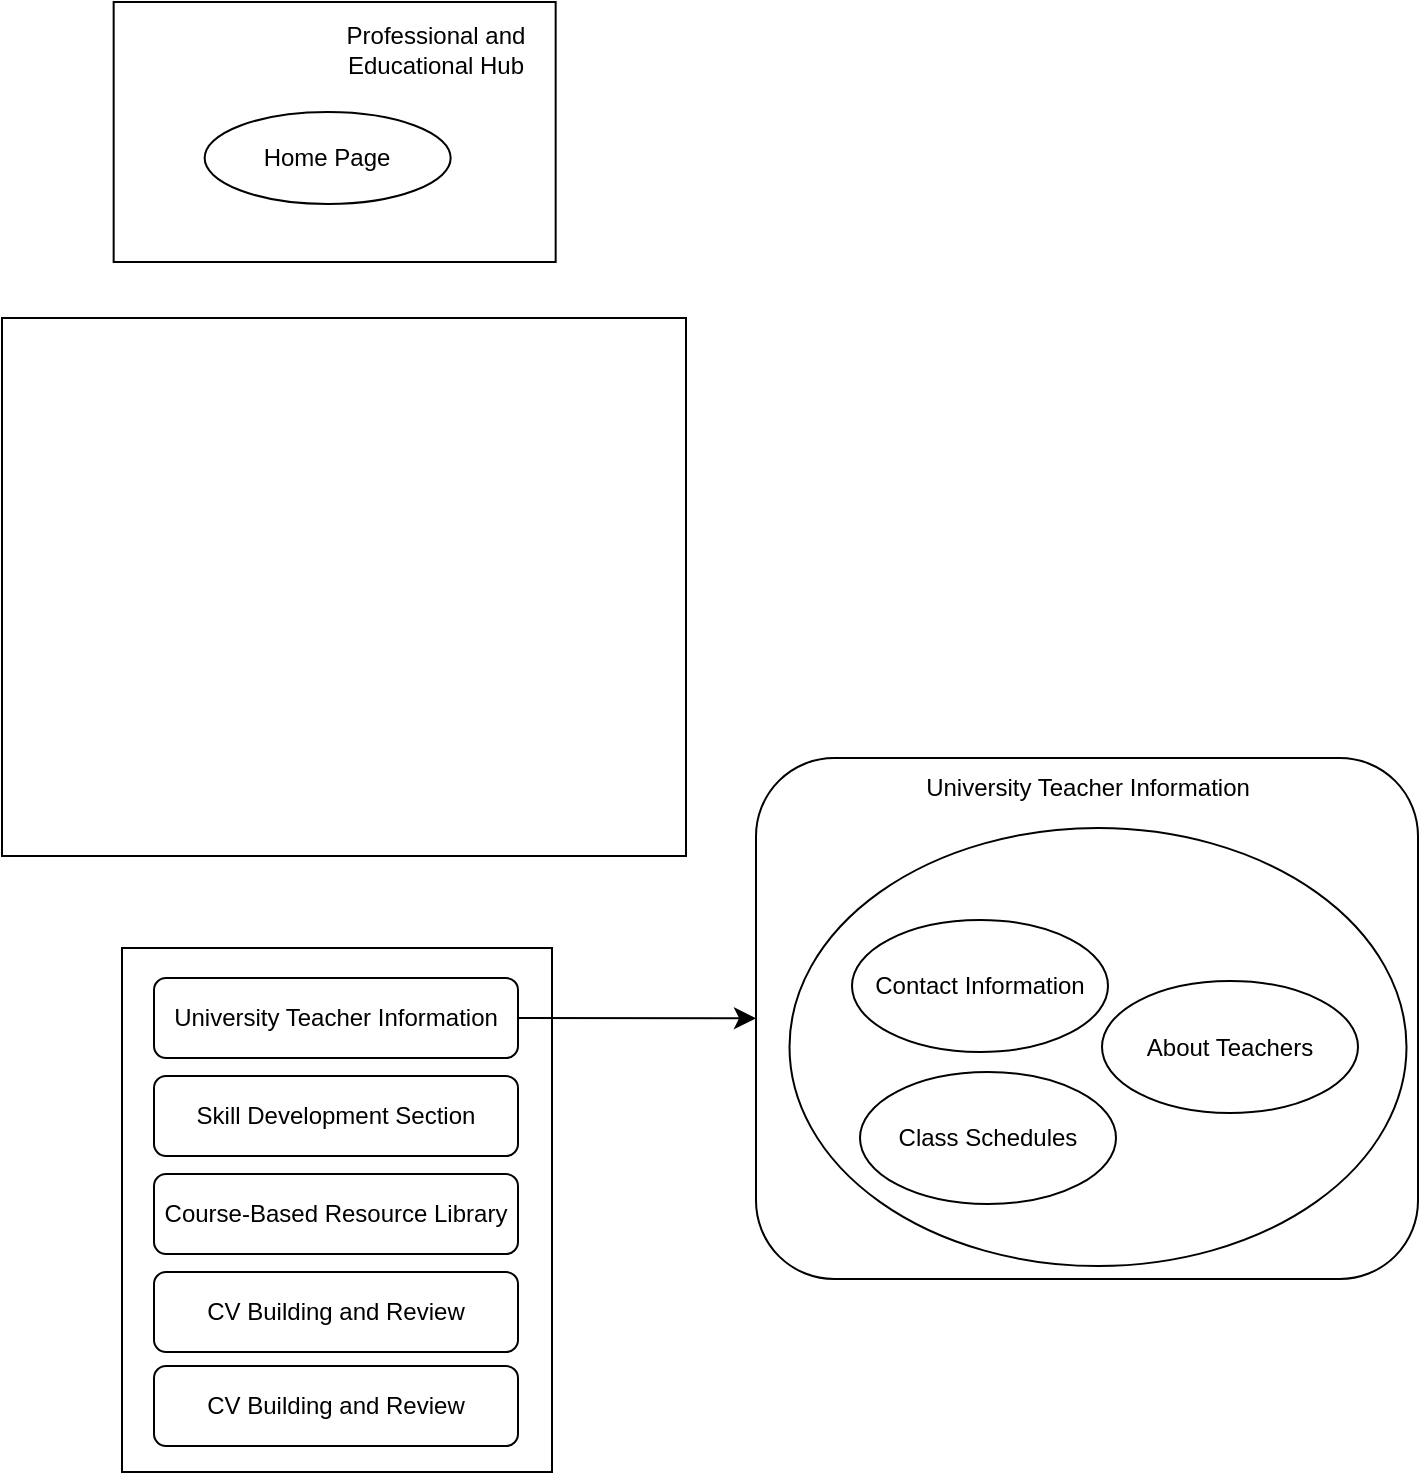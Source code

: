 <mxfile version="26.1.0">
  <diagram name="Page-1" id="dIcrA_qB1EK9TaSI5K_2">
    <mxGraphModel dx="1800" dy="1220" grid="0" gridSize="10" guides="1" tooltips="1" connect="1" arrows="1" fold="1" page="0" pageScale="1" pageWidth="850" pageHeight="1100" math="0" shadow="0">
      <root>
        <mxCell id="0" />
        <mxCell id="1" parent="0" />
        <mxCell id="UraL1NpnlC7Kskf86XwC-1" value="" style="rounded=0;whiteSpace=wrap;html=1;" vertex="1" parent="1">
          <mxGeometry x="-264.17" y="-113" width="221" height="130" as="geometry" />
        </mxCell>
        <mxCell id="UraL1NpnlC7Kskf86XwC-2" value="Home Page" style="ellipse;whiteSpace=wrap;html=1;" vertex="1" parent="1">
          <mxGeometry x="-218.67" y="-58" width="123" height="46" as="geometry" />
        </mxCell>
        <mxCell id="UraL1NpnlC7Kskf86XwC-3" style="edgeStyle=none;curved=1;rounded=0;orthogonalLoop=1;jettySize=auto;html=1;exitX=1;exitY=1;exitDx=0;exitDy=0;fontSize=12;startSize=8;endSize=8;" edge="1" parent="1" source="UraL1NpnlC7Kskf86XwC-1" target="UraL1NpnlC7Kskf86XwC-1">
          <mxGeometry relative="1" as="geometry" />
        </mxCell>
        <mxCell id="UraL1NpnlC7Kskf86XwC-4" value="Professional and Educational Hub" style="text;html=1;align=center;verticalAlign=middle;whiteSpace=wrap;rounded=0;" vertex="1" parent="1">
          <mxGeometry x="-153.17" y="-104" width="100" height="30" as="geometry" />
        </mxCell>
        <mxCell id="UraL1NpnlC7Kskf86XwC-6" value="" style="rounded=0;whiteSpace=wrap;html=1;" vertex="1" parent="1">
          <mxGeometry x="-260" y="360" width="215" height="262" as="geometry" />
        </mxCell>
        <mxCell id="UraL1NpnlC7Kskf86XwC-18" value="" style="edgeStyle=none;curved=1;rounded=0;orthogonalLoop=1;jettySize=auto;html=1;fontSize=12;startSize=8;endSize=8;" edge="1" parent="1" source="UraL1NpnlC7Kskf86XwC-8" target="UraL1NpnlC7Kskf86XwC-17">
          <mxGeometry relative="1" as="geometry" />
        </mxCell>
        <mxCell id="UraL1NpnlC7Kskf86XwC-8" value="University Teacher Information" style="rounded=1;whiteSpace=wrap;html=1;" vertex="1" parent="1">
          <mxGeometry x="-244" y="375" width="182" height="40" as="geometry" />
        </mxCell>
        <mxCell id="UraL1NpnlC7Kskf86XwC-9" value="Skill Development Section" style="rounded=1;whiteSpace=wrap;html=1;" vertex="1" parent="1">
          <mxGeometry x="-244" y="424" width="182" height="40" as="geometry" />
        </mxCell>
        <mxCell id="UraL1NpnlC7Kskf86XwC-10" value="Course-Based Resource Library" style="rounded=1;whiteSpace=wrap;html=1;" vertex="1" parent="1">
          <mxGeometry x="-244" y="473" width="182" height="40" as="geometry" />
        </mxCell>
        <mxCell id="UraL1NpnlC7Kskf86XwC-11" value="CV Building and Review" style="rounded=1;whiteSpace=wrap;html=1;" vertex="1" parent="1">
          <mxGeometry x="-244" y="522" width="182" height="40" as="geometry" />
        </mxCell>
        <mxCell id="UraL1NpnlC7Kskf86XwC-13" value="CV Building and Review" style="rounded=1;whiteSpace=wrap;html=1;" vertex="1" parent="1">
          <mxGeometry x="-244" y="569" width="182" height="40" as="geometry" />
        </mxCell>
        <mxCell id="UraL1NpnlC7Kskf86XwC-17" value="" style="rounded=1;whiteSpace=wrap;html=1;" vertex="1" parent="1">
          <mxGeometry x="57" y="265" width="331" height="260.5" as="geometry" />
        </mxCell>
        <mxCell id="UraL1NpnlC7Kskf86XwC-19" value="" style="ellipse;whiteSpace=wrap;html=1;" vertex="1" parent="1">
          <mxGeometry x="73.75" y="300" width="308.5" height="219" as="geometry" />
        </mxCell>
        <mxCell id="UraL1NpnlC7Kskf86XwC-20" value="University Teacher Information" style="text;html=1;align=center;verticalAlign=middle;whiteSpace=wrap;rounded=0;" vertex="1" parent="1">
          <mxGeometry x="139.5" y="264.5" width="166" height="30" as="geometry" />
        </mxCell>
        <mxCell id="UraL1NpnlC7Kskf86XwC-21" value="Contact Information" style="ellipse;whiteSpace=wrap;html=1;" vertex="1" parent="1">
          <mxGeometry x="105" y="346" width="128" height="66" as="geometry" />
        </mxCell>
        <mxCell id="UraL1NpnlC7Kskf86XwC-22" value="About Teachers" style="ellipse;whiteSpace=wrap;html=1;" vertex="1" parent="1">
          <mxGeometry x="230" y="376.5" width="128" height="66" as="geometry" />
        </mxCell>
        <mxCell id="UraL1NpnlC7Kskf86XwC-23" value="Class Schedules" style="ellipse;whiteSpace=wrap;html=1;" vertex="1" parent="1">
          <mxGeometry x="109" y="422" width="128" height="66" as="geometry" />
        </mxCell>
        <mxCell id="UraL1NpnlC7Kskf86XwC-27" value="" style="rounded=0;whiteSpace=wrap;html=1;" vertex="1" parent="1">
          <mxGeometry x="-320" y="45" width="342" height="269" as="geometry" />
        </mxCell>
      </root>
    </mxGraphModel>
  </diagram>
</mxfile>
